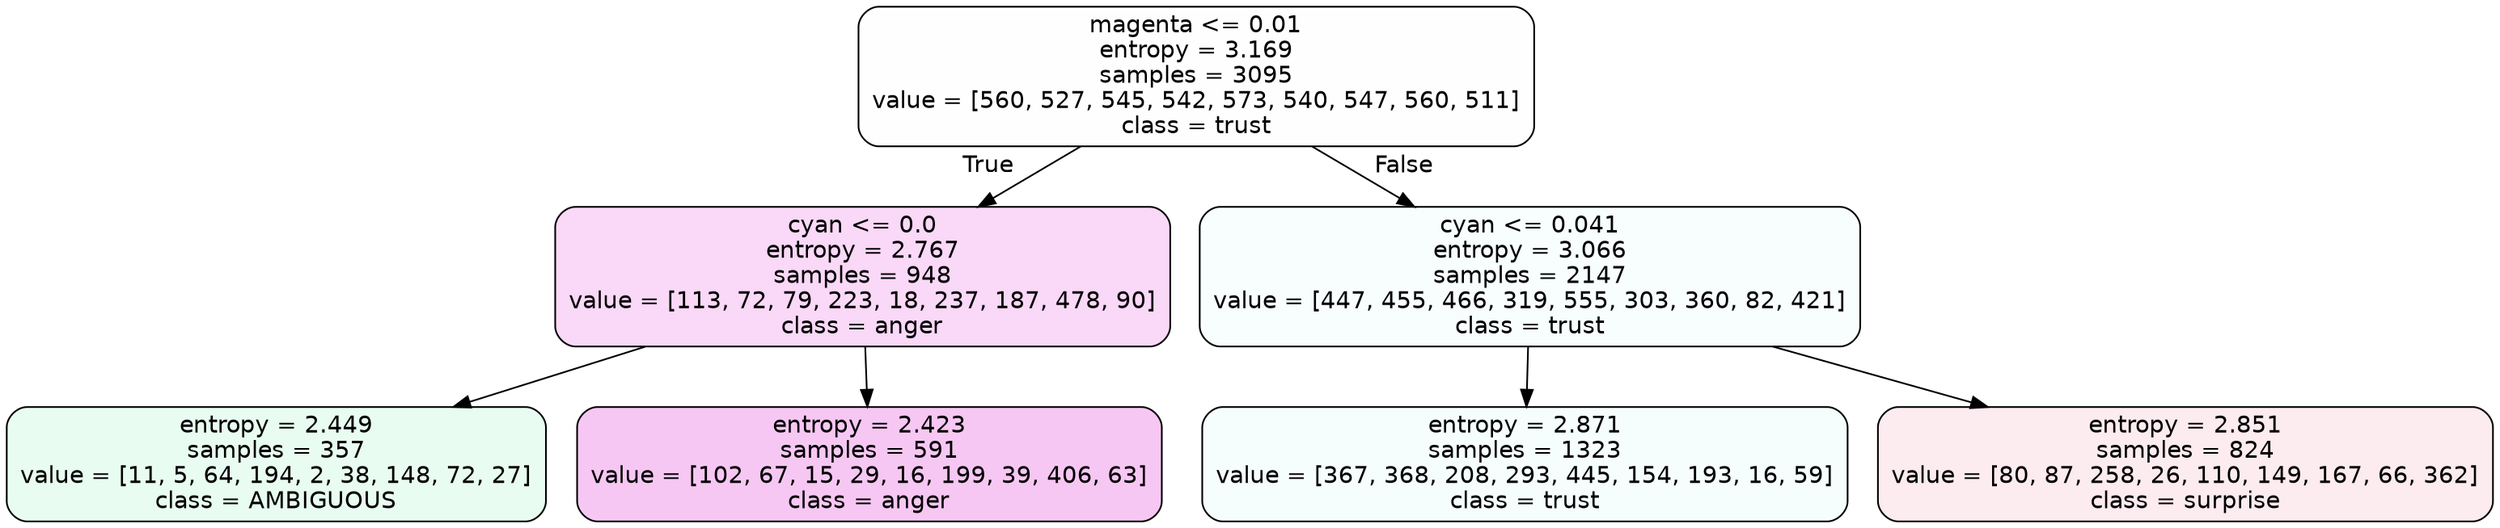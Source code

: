 digraph Tree {
node [shape=box, style="filled, rounded", color="black", fontname=helvetica] ;
edge [fontname=helvetica] ;
0 [label="magenta <= 0.01\nentropy = 3.169\nsamples = 3095\nvalue = [560, 527, 545, 542, 573, 540, 547, 560, 511]\nclass = trust", fillcolor="#39d7e501"] ;
1 [label="cyan <= 0.0\nentropy = 2.767\nsamples = 948\nvalue = [113, 72, 79, 223, 18, 237, 187, 478, 90]\nclass = anger", fillcolor="#e539d731"] ;
0 -> 1 [labeldistance=2.5, labelangle=45, headlabel="True"] ;
2 [label="entropy = 2.449\nsamples = 357\nvalue = [11, 5, 64, 194, 2, 38, 148, 72, 27]\nclass = AMBIGUOUS", fillcolor="#39e5811c"] ;
1 -> 2 ;
3 [label="entropy = 2.423\nsamples = 591\nvalue = [102, 67, 15, 29, 16, 199, 39, 406, 63]\nclass = anger", fillcolor="#e539d748"] ;
1 -> 3 ;
4 [label="cyan <= 0.041\nentropy = 3.066\nsamples = 2147\nvalue = [447, 455, 466, 319, 555, 303, 360, 82, 421]\nclass = trust", fillcolor="#39d7e508"] ;
0 -> 4 [labeldistance=2.5, labelangle=-45, headlabel="False"] ;
5 [label="entropy = 2.871\nsamples = 1323\nvalue = [367, 368, 208, 293, 445, 154, 193, 16, 59]\nclass = trust", fillcolor="#39d7e50b"] ;
4 -> 5 ;
6 [label="entropy = 2.851\nsamples = 824\nvalue = [80, 87, 258, 26, 110, 149, 167, 66, 362]\nclass = surprise", fillcolor="#e5396419"] ;
4 -> 6 ;
}
